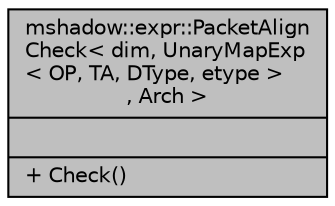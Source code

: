 digraph "mshadow::expr::PacketAlignCheck&lt; dim, UnaryMapExp&lt; OP, TA, DType, etype &gt;, Arch &gt;"
{
 // LATEX_PDF_SIZE
  edge [fontname="Helvetica",fontsize="10",labelfontname="Helvetica",labelfontsize="10"];
  node [fontname="Helvetica",fontsize="10",shape=record];
  Node1 [label="{mshadow::expr::PacketAlign\lCheck\< dim, UnaryMapExp\l\< OP, TA, DType, etype \>\l, Arch \>\n||+ Check()\l}",height=0.2,width=0.4,color="black", fillcolor="grey75", style="filled", fontcolor="black",tooltip=" "];
}
